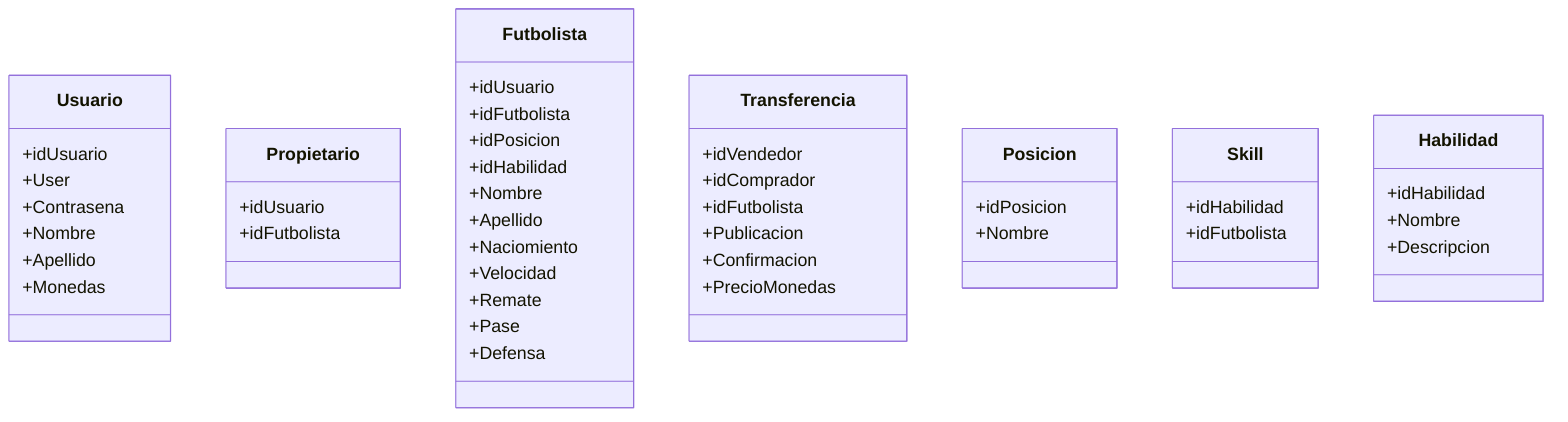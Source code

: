 classDiagram
Usuario

    class Usuario
    Usuario: +idUsuario
    Usuario: +User
    Usuario: +Contrasena
    Usuario: +Nombre
    Usuario: +Apellido
    Usuario: +Monedas

    class Propietario
    Propietario: +idUsuario
    Propietario: +idFutbolista

    class Futbolista
    Futbolista: +idUsuario
    Futbolista: +idFutbolista
    Futbolista: +idPosicion
    Futbolista: +idHabilidad
    Futbolista: +Nombre
    Futbolista: +Apellido
    Futbolista: +Naciomiento
    Futbolista: +Velocidad
    Futbolista: +Remate
    Futbolista: +Pase
    Futbolista: +Defensa

    class Transferencia
    Transferencia: +idVendedor
    Transferencia: +idComprador
    Transferencia: +idFutbolista
    Transferencia: +Publicacion
    Transferencia: +Confirmacion
    Transferencia: +PrecioMonedas

    class Posicion
    Posicion: +idPosicion
    Posicion: +Nombre

    class Skill
    Skill: +idHabilidad
    Skill: +idFutbolista

    class Habilidad
    Habilidad: +idHabilidad
    Habilidad: +Nombre
    Habilidad: +Descripcion